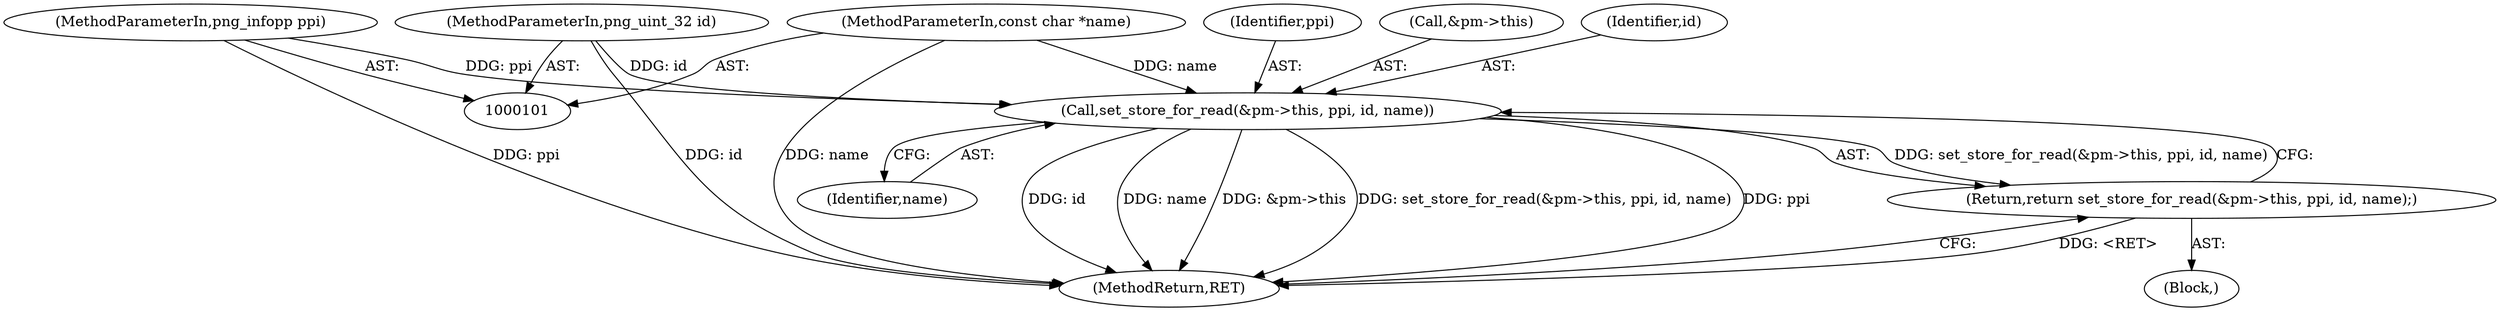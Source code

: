 digraph "0_Android_9d4853418ab2f754c2b63e091c29c5529b8b86ca_128@API" {
"1000148" [label="(Call,set_store_for_read(&pm->this, ppi, id, name))"];
"1000103" [label="(MethodParameterIn,png_infopp ppi)"];
"1000104" [label="(MethodParameterIn,png_uint_32 id)"];
"1000105" [label="(MethodParameterIn,const char *name)"];
"1000147" [label="(Return,return set_store_for_read(&pm->this, ppi, id, name);)"];
"1000153" [label="(Identifier,ppi)"];
"1000103" [label="(MethodParameterIn,png_infopp ppi)"];
"1000155" [label="(Identifier,name)"];
"1000147" [label="(Return,return set_store_for_read(&pm->this, ppi, id, name);)"];
"1000149" [label="(Call,&pm->this)"];
"1000148" [label="(Call,set_store_for_read(&pm->this, ppi, id, name))"];
"1000156" [label="(MethodReturn,RET)"];
"1000105" [label="(MethodParameterIn,const char *name)"];
"1000154" [label="(Identifier,id)"];
"1000106" [label="(Block,)"];
"1000104" [label="(MethodParameterIn,png_uint_32 id)"];
"1000148" -> "1000147"  [label="AST: "];
"1000148" -> "1000155"  [label="CFG: "];
"1000149" -> "1000148"  [label="AST: "];
"1000153" -> "1000148"  [label="AST: "];
"1000154" -> "1000148"  [label="AST: "];
"1000155" -> "1000148"  [label="AST: "];
"1000147" -> "1000148"  [label="CFG: "];
"1000148" -> "1000156"  [label="DDG: id"];
"1000148" -> "1000156"  [label="DDG: name"];
"1000148" -> "1000156"  [label="DDG: &pm->this"];
"1000148" -> "1000156"  [label="DDG: set_store_for_read(&pm->this, ppi, id, name)"];
"1000148" -> "1000156"  [label="DDG: ppi"];
"1000148" -> "1000147"  [label="DDG: set_store_for_read(&pm->this, ppi, id, name)"];
"1000103" -> "1000148"  [label="DDG: ppi"];
"1000104" -> "1000148"  [label="DDG: id"];
"1000105" -> "1000148"  [label="DDG: name"];
"1000103" -> "1000101"  [label="AST: "];
"1000103" -> "1000156"  [label="DDG: ppi"];
"1000104" -> "1000101"  [label="AST: "];
"1000104" -> "1000156"  [label="DDG: id"];
"1000105" -> "1000101"  [label="AST: "];
"1000105" -> "1000156"  [label="DDG: name"];
"1000147" -> "1000106"  [label="AST: "];
"1000156" -> "1000147"  [label="CFG: "];
"1000147" -> "1000156"  [label="DDG: <RET>"];
}

